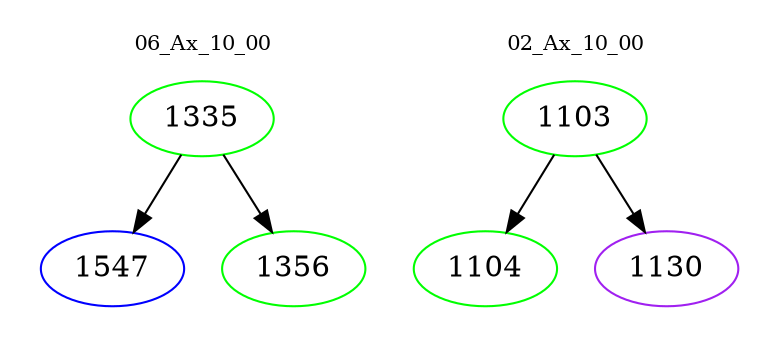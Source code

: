 digraph{
subgraph cluster_0 {
color = white
label = "06_Ax_10_00";
fontsize=10;
T0_1335 [label="1335", color="green"]
T0_1335 -> T0_1547 [color="black"]
T0_1547 [label="1547", color="blue"]
T0_1335 -> T0_1356 [color="black"]
T0_1356 [label="1356", color="green"]
}
subgraph cluster_1 {
color = white
label = "02_Ax_10_00";
fontsize=10;
T1_1103 [label="1103", color="green"]
T1_1103 -> T1_1104 [color="black"]
T1_1104 [label="1104", color="green"]
T1_1103 -> T1_1130 [color="black"]
T1_1130 [label="1130", color="purple"]
}
}
